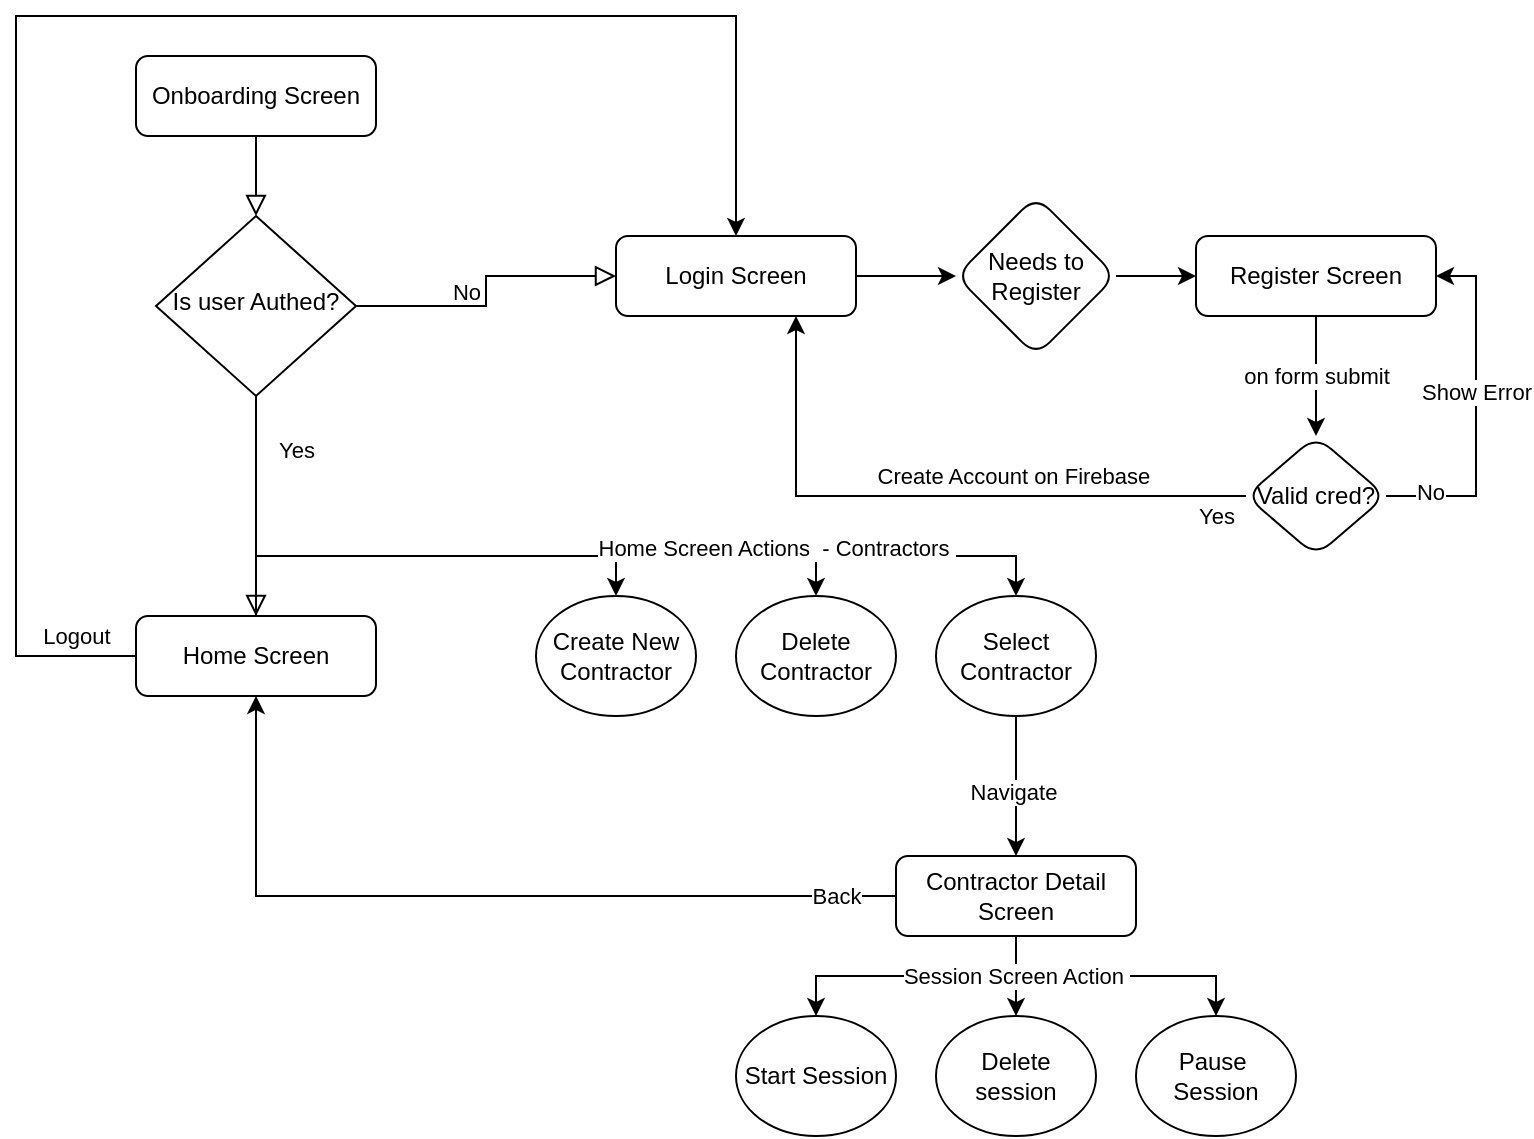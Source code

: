 <mxfile version="21.3.2" type="device">
  <diagram id="C5RBs43oDa-KdzZeNtuy" name="Page-1">
    <mxGraphModel dx="756" dy="682" grid="1" gridSize="10" guides="1" tooltips="1" connect="1" arrows="1" fold="1" page="1" pageScale="1" pageWidth="827" pageHeight="1169" math="0" shadow="0">
      <root>
        <mxCell id="WIyWlLk6GJQsqaUBKTNV-0" />
        <mxCell id="WIyWlLk6GJQsqaUBKTNV-1" parent="WIyWlLk6GJQsqaUBKTNV-0" />
        <mxCell id="WIyWlLk6GJQsqaUBKTNV-2" value="" style="rounded=0;html=1;jettySize=auto;orthogonalLoop=1;fontSize=11;endArrow=block;endFill=0;endSize=8;strokeWidth=1;shadow=0;labelBackgroundColor=none;edgeStyle=orthogonalEdgeStyle;" parent="WIyWlLk6GJQsqaUBKTNV-1" source="WIyWlLk6GJQsqaUBKTNV-3" target="WIyWlLk6GJQsqaUBKTNV-6" edge="1">
          <mxGeometry relative="1" as="geometry" />
        </mxCell>
        <mxCell id="WIyWlLk6GJQsqaUBKTNV-3" value="Onboarding Screen" style="rounded=1;whiteSpace=wrap;html=1;fontSize=12;glass=0;strokeWidth=1;shadow=0;" parent="WIyWlLk6GJQsqaUBKTNV-1" vertex="1">
          <mxGeometry x="160" y="80" width="120" height="40" as="geometry" />
        </mxCell>
        <mxCell id="WIyWlLk6GJQsqaUBKTNV-4" value="Yes" style="rounded=0;html=1;jettySize=auto;orthogonalLoop=1;fontSize=11;endArrow=block;endFill=0;endSize=8;strokeWidth=1;shadow=0;labelBackgroundColor=none;edgeStyle=orthogonalEdgeStyle;entryX=0.5;entryY=0;entryDx=0;entryDy=0;" parent="WIyWlLk6GJQsqaUBKTNV-1" source="WIyWlLk6GJQsqaUBKTNV-6" target="WIyWlLk6GJQsqaUBKTNV-12" edge="1">
          <mxGeometry x="-0.506" y="20" relative="1" as="geometry">
            <mxPoint as="offset" />
            <mxPoint x="220" y="290" as="targetPoint" />
          </mxGeometry>
        </mxCell>
        <mxCell id="WIyWlLk6GJQsqaUBKTNV-5" value="No" style="edgeStyle=orthogonalEdgeStyle;rounded=0;html=1;jettySize=auto;orthogonalLoop=1;fontSize=11;endArrow=block;endFill=0;endSize=8;strokeWidth=1;shadow=0;labelBackgroundColor=none;" parent="WIyWlLk6GJQsqaUBKTNV-1" source="WIyWlLk6GJQsqaUBKTNV-6" target="WIyWlLk6GJQsqaUBKTNV-7" edge="1">
          <mxGeometry y="10" relative="1" as="geometry">
            <mxPoint as="offset" />
          </mxGeometry>
        </mxCell>
        <mxCell id="WIyWlLk6GJQsqaUBKTNV-6" value="Is user Authed?" style="rhombus;whiteSpace=wrap;html=1;shadow=0;fontFamily=Helvetica;fontSize=12;align=center;strokeWidth=1;spacing=6;spacingTop=-4;" parent="WIyWlLk6GJQsqaUBKTNV-1" vertex="1">
          <mxGeometry x="170" y="160" width="100" height="90" as="geometry" />
        </mxCell>
        <mxCell id="WXTSdqId7q4RPv4NcUy3-1" value="" style="edgeStyle=orthogonalEdgeStyle;rounded=0;orthogonalLoop=1;jettySize=auto;html=1;" edge="1" parent="WIyWlLk6GJQsqaUBKTNV-1" source="WIyWlLk6GJQsqaUBKTNV-7" target="WXTSdqId7q4RPv4NcUy3-0">
          <mxGeometry relative="1" as="geometry" />
        </mxCell>
        <mxCell id="WIyWlLk6GJQsqaUBKTNV-7" value="Login Screen" style="rounded=1;whiteSpace=wrap;html=1;fontSize=12;glass=0;strokeWidth=1;shadow=0;" parent="WIyWlLk6GJQsqaUBKTNV-1" vertex="1">
          <mxGeometry x="400" y="170" width="120" height="40" as="geometry" />
        </mxCell>
        <mxCell id="WXTSdqId7q4RPv4NcUy3-25" style="edgeStyle=orthogonalEdgeStyle;rounded=0;orthogonalLoop=1;jettySize=auto;html=1;entryX=0.5;entryY=1;entryDx=0;entryDy=0;" edge="1" parent="WIyWlLk6GJQsqaUBKTNV-1" source="WIyWlLk6GJQsqaUBKTNV-11" target="WIyWlLk6GJQsqaUBKTNV-12">
          <mxGeometry relative="1" as="geometry" />
        </mxCell>
        <mxCell id="WXTSdqId7q4RPv4NcUy3-26" value="Back" style="edgeLabel;html=1;align=center;verticalAlign=middle;resizable=0;points=[];" vertex="1" connectable="0" parent="WXTSdqId7q4RPv4NcUy3-25">
          <mxGeometry x="-0.795" y="2" relative="1" as="geometry">
            <mxPoint x="13" y="-2" as="offset" />
          </mxGeometry>
        </mxCell>
        <mxCell id="WXTSdqId7q4RPv4NcUy3-31" style="edgeStyle=orthogonalEdgeStyle;rounded=0;orthogonalLoop=1;jettySize=auto;html=1;entryX=0.5;entryY=0;entryDx=0;entryDy=0;" edge="1" parent="WIyWlLk6GJQsqaUBKTNV-1" source="WIyWlLk6GJQsqaUBKTNV-11" target="WXTSdqId7q4RPv4NcUy3-28">
          <mxGeometry relative="1" as="geometry" />
        </mxCell>
        <mxCell id="WXTSdqId7q4RPv4NcUy3-32" style="edgeStyle=orthogonalEdgeStyle;rounded=0;orthogonalLoop=1;jettySize=auto;html=1;" edge="1" parent="WIyWlLk6GJQsqaUBKTNV-1" source="WIyWlLk6GJQsqaUBKTNV-11" target="WXTSdqId7q4RPv4NcUy3-30">
          <mxGeometry relative="1" as="geometry" />
        </mxCell>
        <mxCell id="WXTSdqId7q4RPv4NcUy3-33" style="edgeStyle=orthogonalEdgeStyle;rounded=0;orthogonalLoop=1;jettySize=auto;html=1;" edge="1" parent="WIyWlLk6GJQsqaUBKTNV-1" source="WIyWlLk6GJQsqaUBKTNV-11" target="WXTSdqId7q4RPv4NcUy3-29">
          <mxGeometry relative="1" as="geometry" />
        </mxCell>
        <mxCell id="WXTSdqId7q4RPv4NcUy3-34" value="Session Screen Action&amp;nbsp;" style="edgeLabel;html=1;align=center;verticalAlign=middle;resizable=0;points=[];" vertex="1" connectable="0" parent="WXTSdqId7q4RPv4NcUy3-33">
          <mxGeometry x="-0.414" relative="1" as="geometry">
            <mxPoint x="-21" as="offset" />
          </mxGeometry>
        </mxCell>
        <mxCell id="WIyWlLk6GJQsqaUBKTNV-11" value="Contractor Detail Screen" style="rounded=1;whiteSpace=wrap;html=1;fontSize=12;glass=0;strokeWidth=1;shadow=0;" parent="WIyWlLk6GJQsqaUBKTNV-1" vertex="1">
          <mxGeometry x="540" y="480" width="120" height="40" as="geometry" />
        </mxCell>
        <mxCell id="WXTSdqId7q4RPv4NcUy3-14" value="" style="edgeStyle=orthogonalEdgeStyle;rounded=0;orthogonalLoop=1;jettySize=auto;html=1;" edge="1" parent="WIyWlLk6GJQsqaUBKTNV-1" source="WIyWlLk6GJQsqaUBKTNV-12" target="WXTSdqId7q4RPv4NcUy3-13">
          <mxGeometry relative="1" as="geometry">
            <Array as="points">
              <mxPoint x="220" y="330" />
              <mxPoint x="400" y="330" />
            </Array>
          </mxGeometry>
        </mxCell>
        <mxCell id="WXTSdqId7q4RPv4NcUy3-17" style="edgeStyle=orthogonalEdgeStyle;rounded=0;orthogonalLoop=1;jettySize=auto;html=1;entryX=0.5;entryY=0;entryDx=0;entryDy=0;" edge="1" parent="WIyWlLk6GJQsqaUBKTNV-1" source="WIyWlLk6GJQsqaUBKTNV-12" target="WXTSdqId7q4RPv4NcUy3-15">
          <mxGeometry relative="1" as="geometry">
            <Array as="points">
              <mxPoint x="220" y="330" />
              <mxPoint x="600" y="330" />
            </Array>
          </mxGeometry>
        </mxCell>
        <mxCell id="WXTSdqId7q4RPv4NcUy3-18" style="edgeStyle=orthogonalEdgeStyle;rounded=0;orthogonalLoop=1;jettySize=auto;html=1;entryX=0.5;entryY=0;entryDx=0;entryDy=0;" edge="1" parent="WIyWlLk6GJQsqaUBKTNV-1" source="WIyWlLk6GJQsqaUBKTNV-12" target="WXTSdqId7q4RPv4NcUy3-16">
          <mxGeometry relative="1" as="geometry">
            <Array as="points">
              <mxPoint x="220" y="330" />
              <mxPoint x="500" y="330" />
            </Array>
          </mxGeometry>
        </mxCell>
        <mxCell id="WXTSdqId7q4RPv4NcUy3-19" value="Home Screen Actions&amp;nbsp; - Contractors&amp;nbsp;" style="edgeLabel;html=1;align=center;verticalAlign=middle;resizable=0;points=[];" vertex="1" connectable="0" parent="WXTSdqId7q4RPv4NcUy3-18">
          <mxGeometry x="-0.194" y="4" relative="1" as="geometry">
            <mxPoint x="157" as="offset" />
          </mxGeometry>
        </mxCell>
        <mxCell id="WXTSdqId7q4RPv4NcUy3-35" style="edgeStyle=orthogonalEdgeStyle;rounded=0;orthogonalLoop=1;jettySize=auto;html=1;entryX=0.5;entryY=0;entryDx=0;entryDy=0;" edge="1" parent="WIyWlLk6GJQsqaUBKTNV-1" source="WIyWlLk6GJQsqaUBKTNV-12" target="WIyWlLk6GJQsqaUBKTNV-7">
          <mxGeometry relative="1" as="geometry">
            <Array as="points">
              <mxPoint x="100" y="380" />
              <mxPoint x="100" y="60" />
              <mxPoint x="460" y="60" />
            </Array>
          </mxGeometry>
        </mxCell>
        <mxCell id="WXTSdqId7q4RPv4NcUy3-36" value="Logout" style="edgeLabel;html=1;align=center;verticalAlign=middle;resizable=0;points=[];" vertex="1" connectable="0" parent="WXTSdqId7q4RPv4NcUy3-35">
          <mxGeometry x="-0.906" y="-1" relative="1" as="geometry">
            <mxPoint x="10" y="-9" as="offset" />
          </mxGeometry>
        </mxCell>
        <mxCell id="WIyWlLk6GJQsqaUBKTNV-12" value="Home Screen" style="rounded=1;whiteSpace=wrap;html=1;fontSize=12;glass=0;strokeWidth=1;shadow=0;" parent="WIyWlLk6GJQsqaUBKTNV-1" vertex="1">
          <mxGeometry x="160" y="360" width="120" height="40" as="geometry" />
        </mxCell>
        <mxCell id="WXTSdqId7q4RPv4NcUy3-3" value="" style="edgeStyle=orthogonalEdgeStyle;rounded=0;orthogonalLoop=1;jettySize=auto;html=1;" edge="1" parent="WIyWlLk6GJQsqaUBKTNV-1" source="WXTSdqId7q4RPv4NcUy3-0" target="WXTSdqId7q4RPv4NcUy3-2">
          <mxGeometry relative="1" as="geometry" />
        </mxCell>
        <mxCell id="WXTSdqId7q4RPv4NcUy3-0" value="Needs to Register" style="rhombus;whiteSpace=wrap;html=1;rounded=1;glass=0;strokeWidth=1;shadow=0;" vertex="1" parent="WIyWlLk6GJQsqaUBKTNV-1">
          <mxGeometry x="570" y="150" width="80" height="80" as="geometry" />
        </mxCell>
        <mxCell id="WXTSdqId7q4RPv4NcUy3-5" value="" style="edgeStyle=orthogonalEdgeStyle;rounded=0;orthogonalLoop=1;jettySize=auto;html=1;" edge="1" parent="WIyWlLk6GJQsqaUBKTNV-1" source="WXTSdqId7q4RPv4NcUy3-2" target="WXTSdqId7q4RPv4NcUy3-4">
          <mxGeometry relative="1" as="geometry" />
        </mxCell>
        <mxCell id="WXTSdqId7q4RPv4NcUy3-8" value="on form submit" style="edgeLabel;html=1;align=center;verticalAlign=middle;resizable=0;points=[];" vertex="1" connectable="0" parent="WXTSdqId7q4RPv4NcUy3-5">
          <mxGeometry x="-0.267" y="2" relative="1" as="geometry">
            <mxPoint x="-2" y="8" as="offset" />
          </mxGeometry>
        </mxCell>
        <mxCell id="WXTSdqId7q4RPv4NcUy3-2" value="Register Screen" style="whiteSpace=wrap;html=1;rounded=1;glass=0;strokeWidth=1;shadow=0;" vertex="1" parent="WIyWlLk6GJQsqaUBKTNV-1">
          <mxGeometry x="690" y="170" width="120" height="40" as="geometry" />
        </mxCell>
        <mxCell id="WXTSdqId7q4RPv4NcUy3-6" style="edgeStyle=orthogonalEdgeStyle;rounded=0;orthogonalLoop=1;jettySize=auto;html=1;entryX=0.75;entryY=1;entryDx=0;entryDy=0;" edge="1" parent="WIyWlLk6GJQsqaUBKTNV-1" source="WXTSdqId7q4RPv4NcUy3-4" target="WIyWlLk6GJQsqaUBKTNV-7">
          <mxGeometry relative="1" as="geometry" />
        </mxCell>
        <mxCell id="WXTSdqId7q4RPv4NcUy3-7" value="Create Account on Firebase&amp;nbsp;" style="edgeLabel;html=1;align=center;verticalAlign=middle;resizable=0;points=[];" vertex="1" connectable="0" parent="WXTSdqId7q4RPv4NcUy3-6">
          <mxGeometry x="-0.562" relative="1" as="geometry">
            <mxPoint x="-46" y="-10" as="offset" />
          </mxGeometry>
        </mxCell>
        <mxCell id="WXTSdqId7q4RPv4NcUy3-9" value="Yes" style="edgeLabel;html=1;align=center;verticalAlign=middle;resizable=0;points=[];" vertex="1" connectable="0" parent="WXTSdqId7q4RPv4NcUy3-6">
          <mxGeometry x="-0.841" relative="1" as="geometry">
            <mxPoint x="10" y="10" as="offset" />
          </mxGeometry>
        </mxCell>
        <mxCell id="WXTSdqId7q4RPv4NcUy3-10" style="edgeStyle=orthogonalEdgeStyle;rounded=0;orthogonalLoop=1;jettySize=auto;html=1;entryX=1;entryY=0.5;entryDx=0;entryDy=0;" edge="1" parent="WIyWlLk6GJQsqaUBKTNV-1" source="WXTSdqId7q4RPv4NcUy3-4" target="WXTSdqId7q4RPv4NcUy3-2">
          <mxGeometry relative="1" as="geometry">
            <Array as="points">
              <mxPoint x="830" y="300" />
              <mxPoint x="830" y="190" />
            </Array>
          </mxGeometry>
        </mxCell>
        <mxCell id="WXTSdqId7q4RPv4NcUy3-11" value="No" style="edgeLabel;html=1;align=center;verticalAlign=middle;resizable=0;points=[];" vertex="1" connectable="0" parent="WXTSdqId7q4RPv4NcUy3-10">
          <mxGeometry x="-0.749" y="2" relative="1" as="geometry">
            <mxPoint as="offset" />
          </mxGeometry>
        </mxCell>
        <mxCell id="WXTSdqId7q4RPv4NcUy3-12" value="Show Error" style="edgeLabel;html=1;align=center;verticalAlign=middle;resizable=0;points=[];" vertex="1" connectable="0" parent="WXTSdqId7q4RPv4NcUy3-10">
          <mxGeometry x="0.109" relative="1" as="geometry">
            <mxPoint as="offset" />
          </mxGeometry>
        </mxCell>
        <mxCell id="WXTSdqId7q4RPv4NcUy3-4" value="Valid cred?" style="rhombus;whiteSpace=wrap;html=1;rounded=1;glass=0;strokeWidth=1;shadow=0;" vertex="1" parent="WIyWlLk6GJQsqaUBKTNV-1">
          <mxGeometry x="715" y="270" width="70" height="60" as="geometry" />
        </mxCell>
        <mxCell id="WXTSdqId7q4RPv4NcUy3-13" value="Create New Contractor" style="ellipse;whiteSpace=wrap;html=1;rounded=1;glass=0;strokeWidth=1;shadow=0;" vertex="1" parent="WIyWlLk6GJQsqaUBKTNV-1">
          <mxGeometry x="360" y="350" width="80" height="60" as="geometry" />
        </mxCell>
        <mxCell id="WXTSdqId7q4RPv4NcUy3-23" style="edgeStyle=orthogonalEdgeStyle;rounded=0;orthogonalLoop=1;jettySize=auto;html=1;" edge="1" parent="WIyWlLk6GJQsqaUBKTNV-1" source="WXTSdqId7q4RPv4NcUy3-15" target="WIyWlLk6GJQsqaUBKTNV-11">
          <mxGeometry relative="1" as="geometry" />
        </mxCell>
        <mxCell id="WXTSdqId7q4RPv4NcUy3-24" value="Navigate&amp;nbsp;" style="edgeLabel;html=1;align=center;verticalAlign=middle;resizable=0;points=[];" vertex="1" connectable="0" parent="WXTSdqId7q4RPv4NcUy3-23">
          <mxGeometry x="0.086" relative="1" as="geometry">
            <mxPoint as="offset" />
          </mxGeometry>
        </mxCell>
        <mxCell id="WXTSdqId7q4RPv4NcUy3-15" value="Select Contractor" style="ellipse;whiteSpace=wrap;html=1;rounded=1;glass=0;strokeWidth=1;shadow=0;" vertex="1" parent="WIyWlLk6GJQsqaUBKTNV-1">
          <mxGeometry x="560" y="350" width="80" height="60" as="geometry" />
        </mxCell>
        <mxCell id="WXTSdqId7q4RPv4NcUy3-16" value="Delete Contractor" style="ellipse;whiteSpace=wrap;html=1;rounded=1;glass=0;strokeWidth=1;shadow=0;" vertex="1" parent="WIyWlLk6GJQsqaUBKTNV-1">
          <mxGeometry x="460" y="350" width="80" height="60" as="geometry" />
        </mxCell>
        <mxCell id="WXTSdqId7q4RPv4NcUy3-28" value="Start Session" style="ellipse;whiteSpace=wrap;html=1;rounded=1;glass=0;strokeWidth=1;shadow=0;" vertex="1" parent="WIyWlLk6GJQsqaUBKTNV-1">
          <mxGeometry x="460" y="560" width="80" height="60" as="geometry" />
        </mxCell>
        <mxCell id="WXTSdqId7q4RPv4NcUy3-29" value="Pause&amp;nbsp; Session" style="ellipse;whiteSpace=wrap;html=1;rounded=1;glass=0;strokeWidth=1;shadow=0;" vertex="1" parent="WIyWlLk6GJQsqaUBKTNV-1">
          <mxGeometry x="660" y="560" width="80" height="60" as="geometry" />
        </mxCell>
        <mxCell id="WXTSdqId7q4RPv4NcUy3-30" value="Delete session" style="ellipse;whiteSpace=wrap;html=1;rounded=1;glass=0;strokeWidth=1;shadow=0;" vertex="1" parent="WIyWlLk6GJQsqaUBKTNV-1">
          <mxGeometry x="560" y="560" width="80" height="60" as="geometry" />
        </mxCell>
      </root>
    </mxGraphModel>
  </diagram>
</mxfile>
